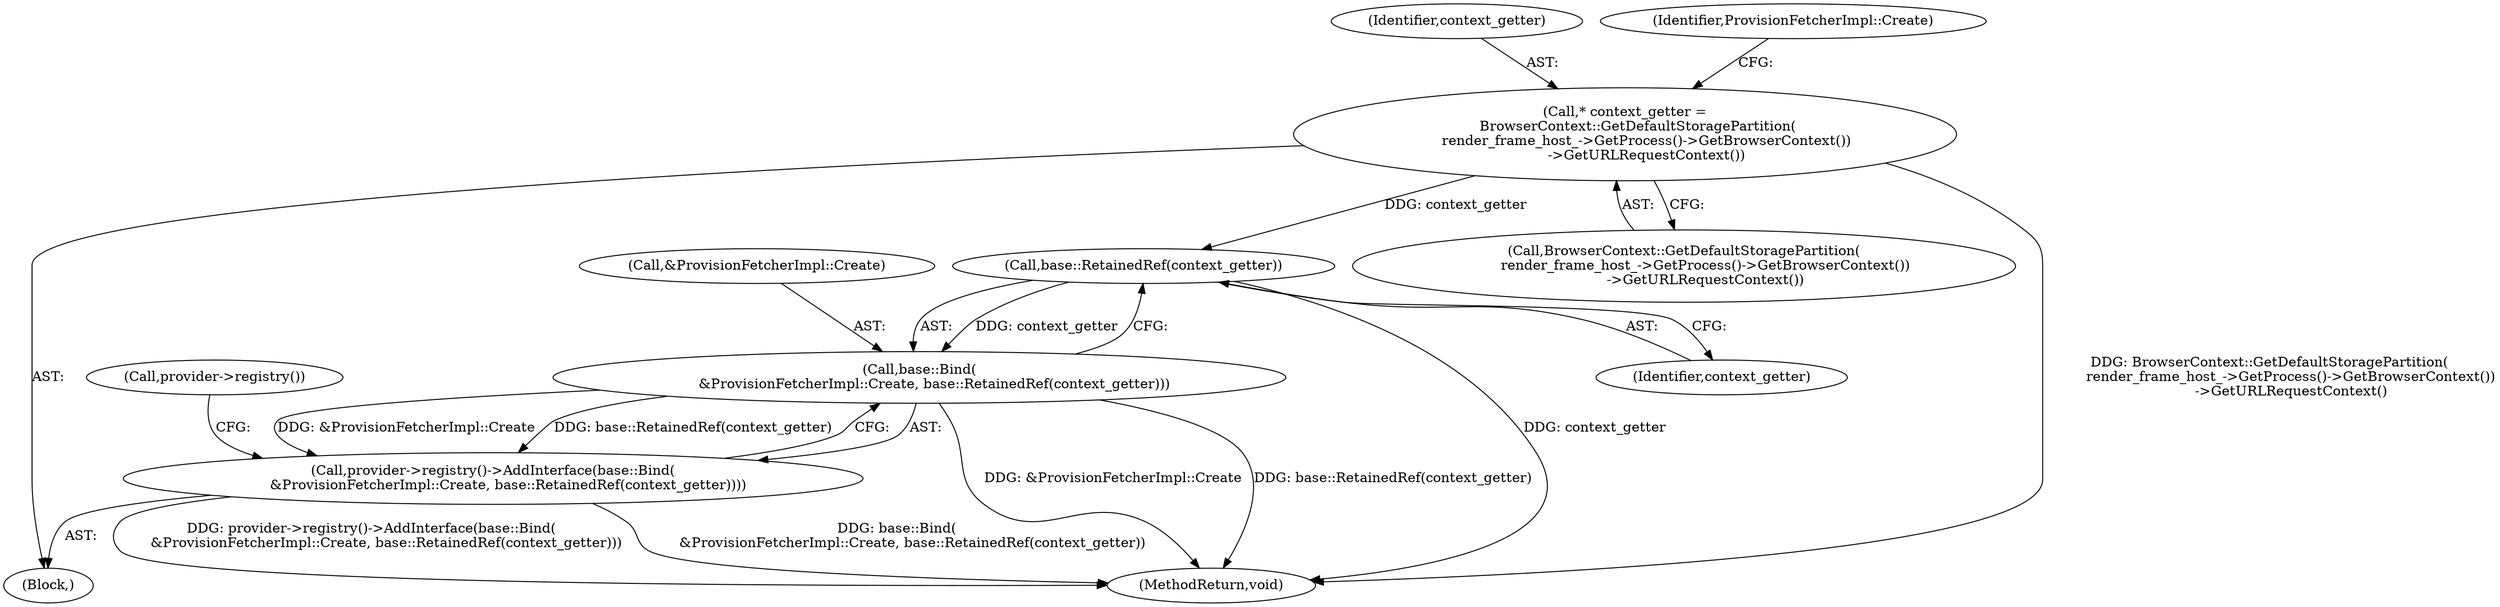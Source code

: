 digraph "0_Chrome_bc1f34b9be509f1404f0bb1ba1947614d5f0bcd1@pointer" {
"1000132" [label="(Call,base::RetainedRef(context_getter))"];
"1000125" [label="(Call,* context_getter =\n      BrowserContext::GetDefaultStoragePartition(\n          render_frame_host_->GetProcess()->GetBrowserContext())\n          ->GetURLRequestContext())"];
"1000129" [label="(Call,base::Bind(\n       &ProvisionFetcherImpl::Create, base::RetainedRef(context_getter)))"];
"1000128" [label="(Call,provider->registry()->AddInterface(base::Bind(\n       &ProvisionFetcherImpl::Create, base::RetainedRef(context_getter))))"];
"1000129" [label="(Call,base::Bind(\n       &ProvisionFetcherImpl::Create, base::RetainedRef(context_getter)))"];
"1000135" [label="(Call,provider->registry())"];
"1000125" [label="(Call,* context_getter =\n      BrowserContext::GetDefaultStoragePartition(\n          render_frame_host_->GetProcess()->GetBrowserContext())\n          ->GetURLRequestContext())"];
"1000127" [label="(Call,BrowserContext::GetDefaultStoragePartition(\n          render_frame_host_->GetProcess()->GetBrowserContext())\n          ->GetURLRequestContext())"];
"1000126" [label="(Identifier,context_getter)"];
"1000132" [label="(Call,base::RetainedRef(context_getter))"];
"1000131" [label="(Identifier,ProvisionFetcherImpl::Create)"];
"1000128" [label="(Call,provider->registry()->AddInterface(base::Bind(\n       &ProvisionFetcherImpl::Create, base::RetainedRef(context_getter))))"];
"1000133" [label="(Identifier,context_getter)"];
"1000112" [label="(Block,)"];
"1000167" [label="(MethodReturn,void)"];
"1000130" [label="(Call,&ProvisionFetcherImpl::Create)"];
"1000132" -> "1000129"  [label="AST: "];
"1000132" -> "1000133"  [label="CFG: "];
"1000133" -> "1000132"  [label="AST: "];
"1000129" -> "1000132"  [label="CFG: "];
"1000132" -> "1000167"  [label="DDG: context_getter"];
"1000132" -> "1000129"  [label="DDG: context_getter"];
"1000125" -> "1000132"  [label="DDG: context_getter"];
"1000125" -> "1000112"  [label="AST: "];
"1000125" -> "1000127"  [label="CFG: "];
"1000126" -> "1000125"  [label="AST: "];
"1000127" -> "1000125"  [label="AST: "];
"1000131" -> "1000125"  [label="CFG: "];
"1000125" -> "1000167"  [label="DDG: BrowserContext::GetDefaultStoragePartition(\n          render_frame_host_->GetProcess()->GetBrowserContext())\n          ->GetURLRequestContext()"];
"1000129" -> "1000128"  [label="AST: "];
"1000130" -> "1000129"  [label="AST: "];
"1000128" -> "1000129"  [label="CFG: "];
"1000129" -> "1000167"  [label="DDG: &ProvisionFetcherImpl::Create"];
"1000129" -> "1000167"  [label="DDG: base::RetainedRef(context_getter)"];
"1000129" -> "1000128"  [label="DDG: &ProvisionFetcherImpl::Create"];
"1000129" -> "1000128"  [label="DDG: base::RetainedRef(context_getter)"];
"1000128" -> "1000112"  [label="AST: "];
"1000135" -> "1000128"  [label="CFG: "];
"1000128" -> "1000167"  [label="DDG: base::Bind(\n       &ProvisionFetcherImpl::Create, base::RetainedRef(context_getter))"];
"1000128" -> "1000167"  [label="DDG: provider->registry()->AddInterface(base::Bind(\n       &ProvisionFetcherImpl::Create, base::RetainedRef(context_getter)))"];
}
